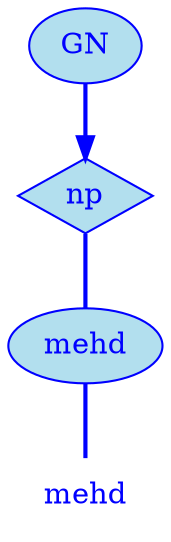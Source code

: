 digraph g {
	graph [bb="0,0,74,252"];
	node [label="\N"];
	graph [_draw_="c 5 -white C 5 -white P 4 0 0 0 252 74 252 74 0 ",
		xdotversion="1.2"];
	"mc1s1_t1#token84" [label=mehd, shape=plaintext, fillcolor=lightblue2, fontcolor=blue, pos="37,18", width="0.75", height="0.50", _ldraw_="F 14.000000 11 -Times-Roman c 4 -blue T 37 13 0 38 4 -mehd "];
	"mc1s1_W1#wordmc1s1_t1#token" [label=mehd, shape=ellipse, fillcolor=lightblue2, fontcolor=blue, pos="37,90", width="1.03", height="0.50", color=blue, style=filled, _draw_="S 6 -filled c 4 -blue C 10 -lightblue2 E 37 90 37 18 ", _ldraw_="F 14.000000 11 -Times-Roman c 4 -blue T 37 85 0 38 4 -mehd "];
	"mc1s1_P13#pos" [label=np, shape=diamond, fillcolor=lightblue2, fontcolor=blue, pos="37,162", width="0.75", height="0.50", color=blue, style=filled, _draw_="S 6 -filled c 4 -blue C 10 -lightblue2 P 4 37 180 10 162 37 144 64 162 ", _ldraw_="F 14.000000 11 -Times-Roman c 4 -blue T 37 157 0 17 2 -np "];
	"mc1s1_chk0#chunk" [label=GN, fillcolor=lightblue2, fontcolor=blue, pos="37,234", width="0.75", height="0.50", color=blue, style=filled, arrowhead=doubleoctagon, _draw_="S 6 -filled c 4 -blue C 10 -lightblue2 E 37 234 27 18 ", _ldraw_="F 14.000000 11 -Times-Roman c 4 -blue T 37 229 0 22 2 -GN "];
	"mc1s1_W1#wordmc1s1_t1#token" -> "mc1s1_t1#token84" [arrowhead=none, color=blue, fontcolor=blue, style=bold, minlen=1, pos="37,72 37,61 37,47 37,36", _draw_="S 4 -bold c 4 -blue B 4 37 72 37 61 37 47 37 36 "];
	"mc1s1_P13#pos" -> "mc1s1_W1#wordmc1s1_t1#token" [arrowhead=none, color=blue, fontcolor=blue, style=bold, minlen=1, pos="37,144 37,133 37,119 37,108", _draw_="S 4 -bold c 4 -blue B 4 37 144 37 133 37 119 37 108 "];
	"mc1s1_chk0#chunk" -> "mc1s1_P13#pos" [color=blue, fontcolor=blue, style=bold, minlen=1, pos="e,37,180 37,216 37,208 37,199 37,190", shape=normal, _draw_="S 4 -bold c 4 -blue B 4 37 216 37 208 37 199 37 190 ", _hdraw_="S 5 -solid S 15 -setlinewidth(1) c 4 -blue C 4 -blue P 3 41 190 37 180 34 190 "];
}

